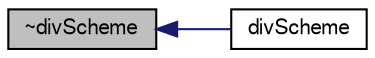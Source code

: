 digraph "~divScheme"
{
  bgcolor="transparent";
  edge [fontname="FreeSans",fontsize="10",labelfontname="FreeSans",labelfontsize="10"];
  node [fontname="FreeSans",fontsize="10",shape=record];
  rankdir="LR";
  Node56 [label="~divScheme",height=0.2,width=0.4,color="black", fillcolor="grey75", style="filled", fontcolor="black"];
  Node56 -> Node57 [dir="back",color="midnightblue",fontsize="10",style="solid",fontname="FreeSans"];
  Node57 [label="divScheme",height=0.2,width=0.4,color="black",URL="$a22506.html#ad2b64fa329371ff43730de25827ba724",tooltip="Construct from mesh and Istream. "];
}
